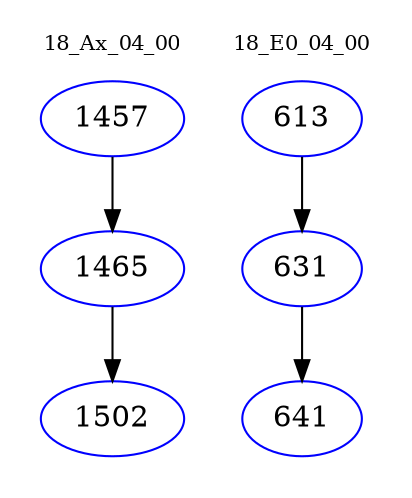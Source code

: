 digraph{
subgraph cluster_0 {
color = white
label = "18_Ax_04_00";
fontsize=10;
T0_1457 [label="1457", color="blue"]
T0_1457 -> T0_1465 [color="black"]
T0_1465 [label="1465", color="blue"]
T0_1465 -> T0_1502 [color="black"]
T0_1502 [label="1502", color="blue"]
}
subgraph cluster_1 {
color = white
label = "18_E0_04_00";
fontsize=10;
T1_613 [label="613", color="blue"]
T1_613 -> T1_631 [color="black"]
T1_631 [label="631", color="blue"]
T1_631 -> T1_641 [color="black"]
T1_641 [label="641", color="blue"]
}
}

